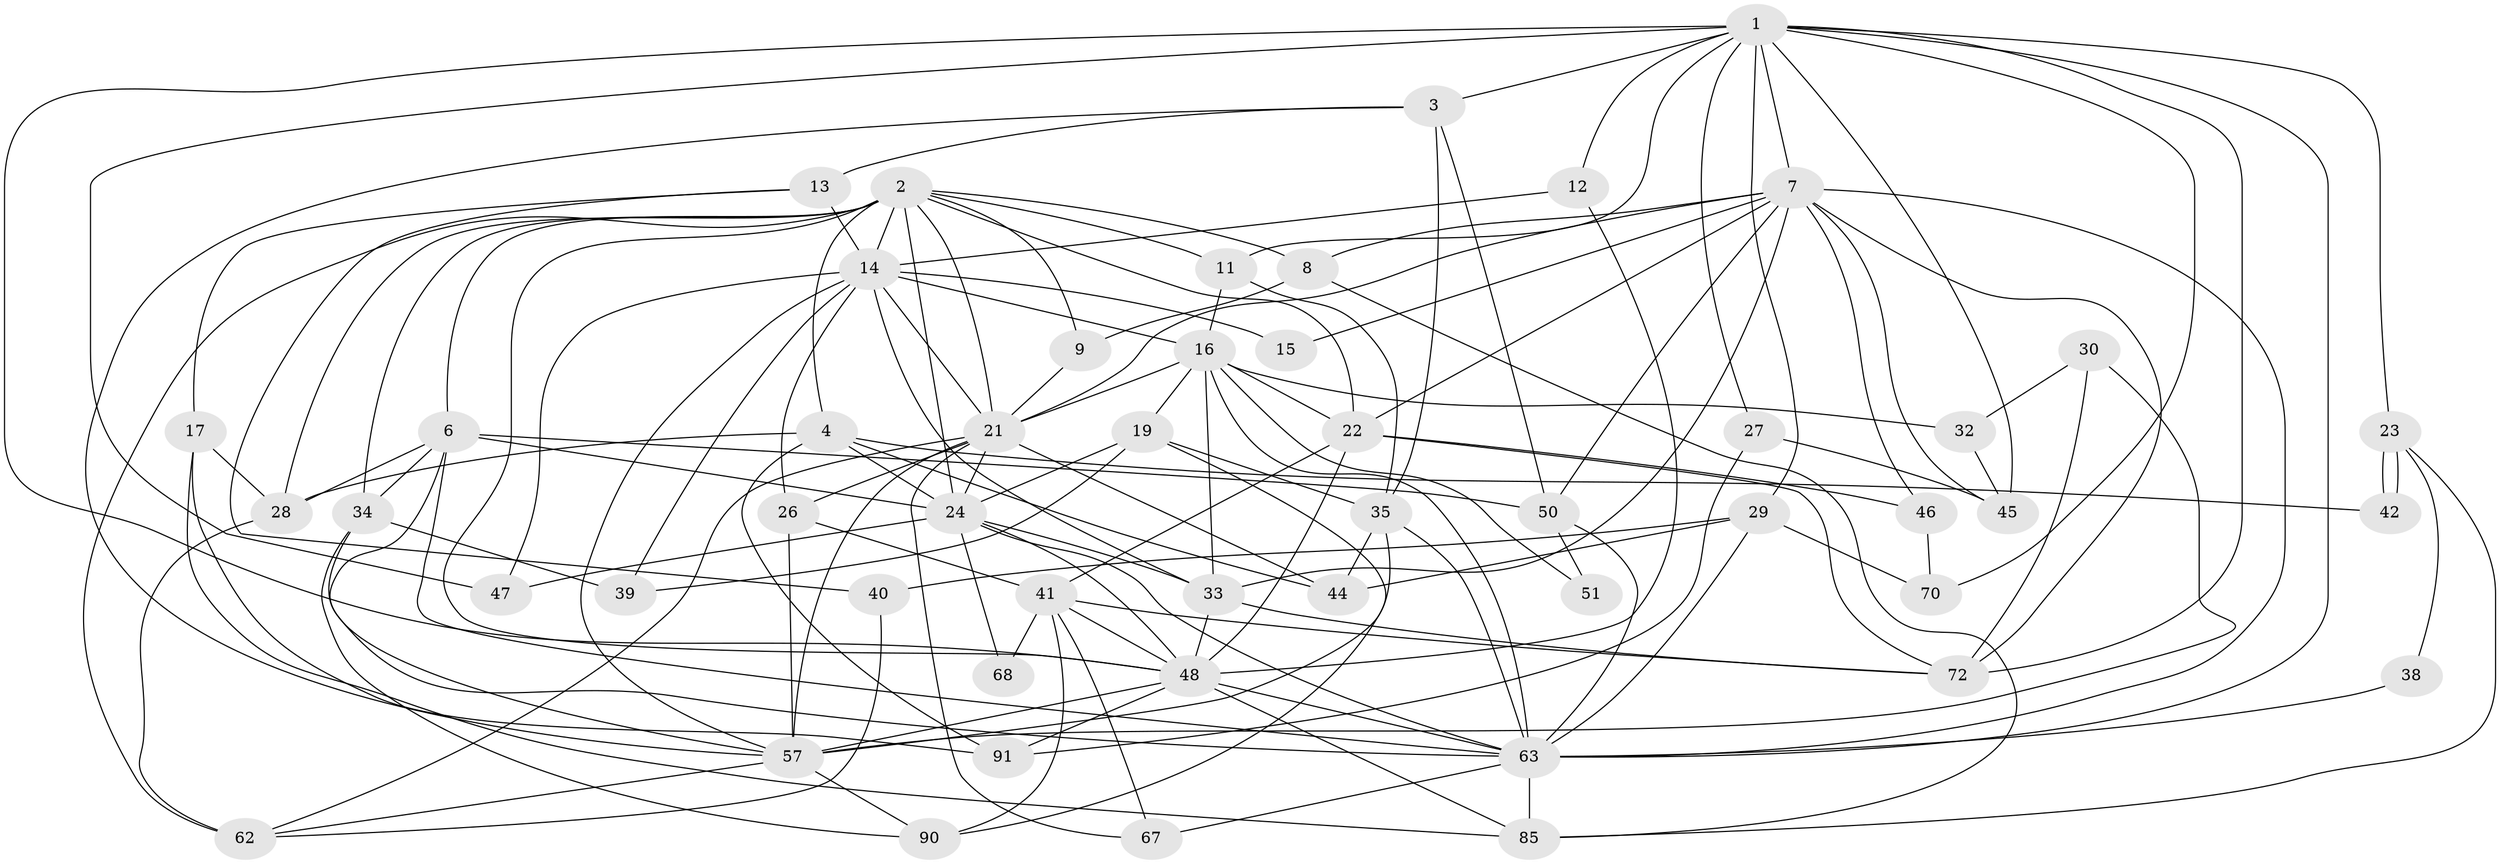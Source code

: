 // original degree distribution, {5: 0.1553398058252427, 7: 0.02912621359223301, 4: 0.23300970873786409, 3: 0.33980582524271846, 2: 0.10679611650485436, 6: 0.11650485436893204, 8: 0.019417475728155338}
// Generated by graph-tools (version 1.1) at 2025/14/03/09/25 04:14:55]
// undirected, 51 vertices, 141 edges
graph export_dot {
graph [start="1"]
  node [color=gray90,style=filled];
  1 [super="+18"];
  2 [super="+5+87"];
  3 [super="+10"];
  4 [super="+97"];
  6 [super="+43"];
  7 [super="+77"];
  8;
  9;
  11;
  12;
  13 [super="+79+58"];
  14 [super="+103+54+56"];
  15;
  16 [super="+25"];
  17;
  19 [super="+20+52"];
  21 [super="+31"];
  22 [super="+60+36"];
  23;
  24 [super="+64"];
  26 [super="+94"];
  27;
  28 [super="+61"];
  29 [super="+37"];
  30;
  32;
  33 [super="+73"];
  34;
  35;
  38;
  39;
  40;
  41 [super="+49+81"];
  42;
  44;
  45 [super="+59+82"];
  46;
  47;
  48 [super="+96"];
  50 [super="+84"];
  51;
  57 [super="+71+65"];
  62;
  63 [super="+93+78+89"];
  67;
  68;
  70;
  72;
  85 [super="+92"];
  90;
  91;
  1 -- 29;
  1 -- 48;
  1 -- 70;
  1 -- 7;
  1 -- 72;
  1 -- 11;
  1 -- 12;
  1 -- 47;
  1 -- 23;
  1 -- 27;
  1 -- 63;
  1 -- 45 [weight=2];
  1 -- 3;
  2 -- 11;
  2 -- 14;
  2 -- 28;
  2 -- 48;
  2 -- 21;
  2 -- 34;
  2 -- 62;
  2 -- 8;
  2 -- 9;
  2 -- 24 [weight=2];
  2 -- 22;
  2 -- 6 [weight=2];
  2 -- 4;
  3 -- 35;
  3 -- 57;
  3 -- 13;
  3 -- 50;
  4 -- 42;
  4 -- 44;
  4 -- 91;
  4 -- 28;
  4 -- 24;
  6 -- 28;
  6 -- 34;
  6 -- 50;
  6 -- 57;
  6 -- 63;
  6 -- 24 [weight=2];
  7 -- 8;
  7 -- 33;
  7 -- 72;
  7 -- 45;
  7 -- 46;
  7 -- 15;
  7 -- 22;
  7 -- 50;
  7 -- 21;
  7 -- 63;
  8 -- 9;
  8 -- 85;
  9 -- 21;
  11 -- 35;
  11 -- 16;
  12 -- 14;
  12 -- 48;
  13 -- 17;
  13 -- 14 [weight=2];
  13 -- 40;
  14 -- 33;
  14 -- 16;
  14 -- 39;
  14 -- 57 [weight=2];
  14 -- 26;
  14 -- 15;
  14 -- 47;
  14 -- 21;
  16 -- 19;
  16 -- 51;
  16 -- 33;
  16 -- 32;
  16 -- 21;
  16 -- 22;
  16 -- 63;
  17 -- 28;
  17 -- 91;
  17 -- 85;
  19 -- 39;
  19 -- 35;
  19 -- 90;
  19 -- 24;
  21 -- 67;
  21 -- 24;
  21 -- 62;
  21 -- 26;
  21 -- 44;
  21 -- 57;
  22 -- 46;
  22 -- 48;
  22 -- 72;
  22 -- 41;
  23 -- 42;
  23 -- 42;
  23 -- 85;
  23 -- 38;
  24 -- 63;
  24 -- 33;
  24 -- 68;
  24 -- 47;
  24 -- 48;
  26 -- 57;
  26 -- 41;
  27 -- 91;
  27 -- 45;
  28 -- 62;
  29 -- 44;
  29 -- 40;
  29 -- 70;
  29 -- 63 [weight=2];
  30 -- 72;
  30 -- 32;
  30 -- 57;
  32 -- 45;
  33 -- 72;
  33 -- 48;
  34 -- 90;
  34 -- 39;
  34 -- 63;
  35 -- 44;
  35 -- 57;
  35 -- 63;
  38 -- 63;
  40 -- 62;
  41 -- 90;
  41 -- 48;
  41 -- 67;
  41 -- 72;
  41 -- 68;
  46 -- 70;
  48 -- 85;
  48 -- 91;
  48 -- 63;
  48 -- 57 [weight=3];
  50 -- 51;
  50 -- 63;
  57 -- 90;
  57 -- 62;
  63 -- 85 [weight=2];
  63 -- 67;
}
